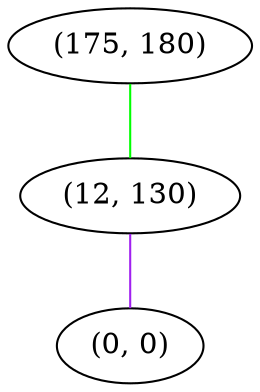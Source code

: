graph "" {
"(175, 180)";
"(12, 130)";
"(0, 0)";
"(175, 180)" -- "(12, 130)"  [color=green, key=0, weight=2];
"(12, 130)" -- "(0, 0)"  [color=purple, key=0, weight=4];
}
